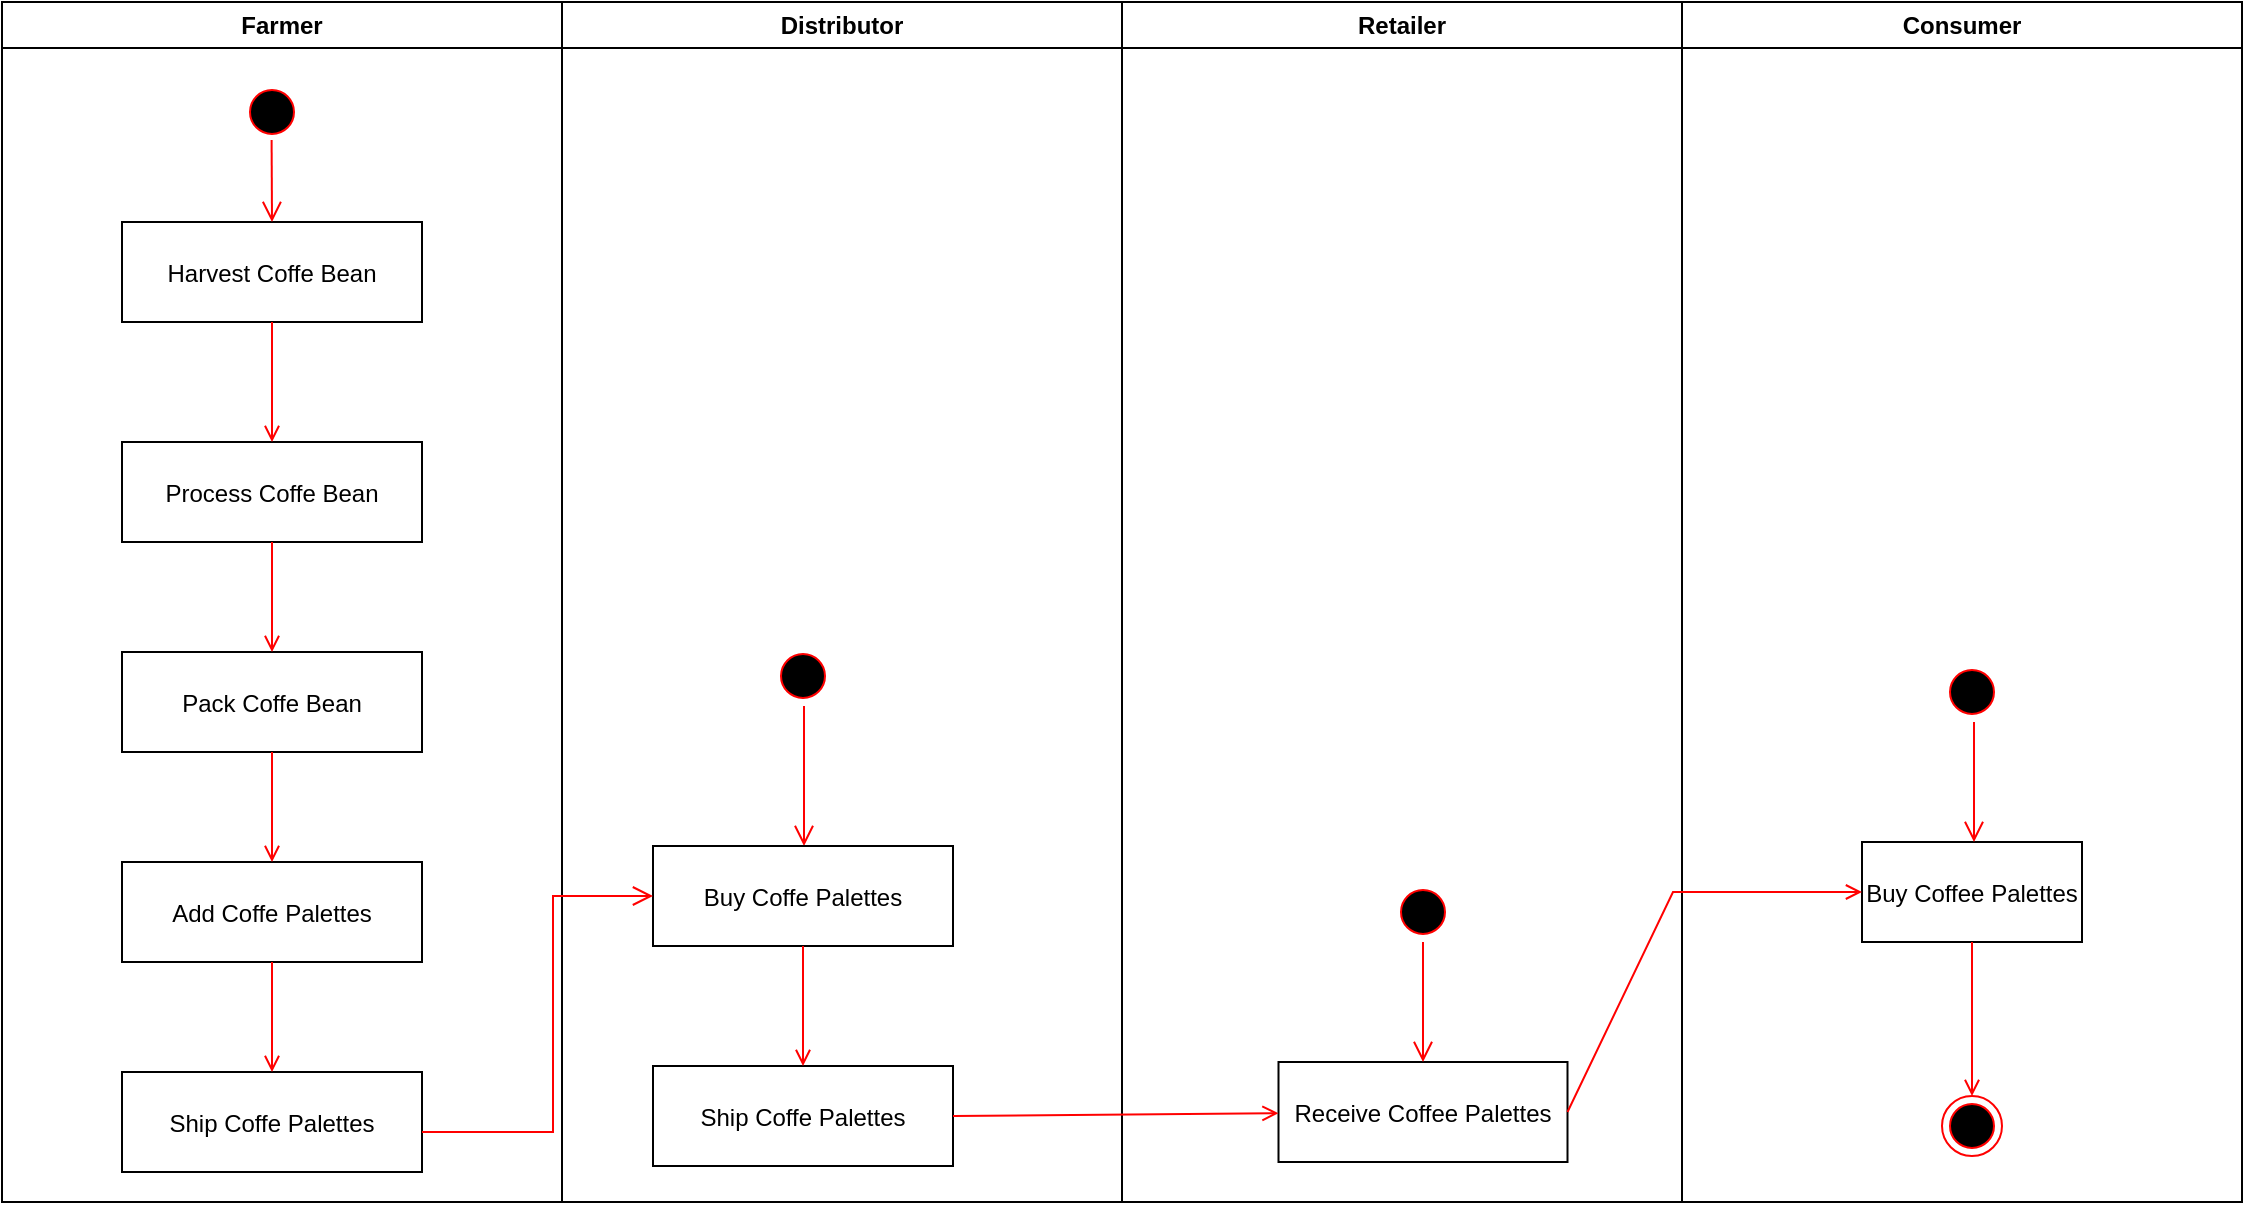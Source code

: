 <mxfile version="14.9.2"><diagram id="1ltktTmmBSuuqL2YGhKi" name="Page-1"><mxGraphModel dx="1152" dy="605" grid="1" gridSize="10" guides="1" tooltips="1" connect="1" arrows="1" fold="1" page="1" pageScale="1" pageWidth="850" pageHeight="1100" math="0" shadow="0"><root><mxCell id="0"/><mxCell id="1" parent="0"/><mxCell id="t6bazK0HS-B2LVpKFvDA-1" value="Farmer" style="swimlane;whiteSpace=wrap" parent="1" vertex="1"><mxGeometry x="260" y="260" width="280" height="600" as="geometry"/></mxCell><mxCell id="t6bazK0HS-B2LVpKFvDA-2" value="" style="ellipse;shape=startState;fillColor=#000000;strokeColor=#ff0000;" parent="t6bazK0HS-B2LVpKFvDA-1" vertex="1"><mxGeometry x="120" y="40" width="30" height="30" as="geometry"/></mxCell><mxCell id="t6bazK0HS-B2LVpKFvDA-3" value="Harvest Coffe Bean" style="" parent="t6bazK0HS-B2LVpKFvDA-1" vertex="1"><mxGeometry x="60" y="110" width="150" height="50" as="geometry"/></mxCell><mxCell id="t6bazK0HS-B2LVpKFvDA-4" value="Process Coffe Bean" style="" parent="t6bazK0HS-B2LVpKFvDA-1" vertex="1"><mxGeometry x="60" y="220" width="150" height="50" as="geometry"/></mxCell><mxCell id="t6bazK0HS-B2LVpKFvDA-5" value="" style="endArrow=open;strokeColor=#FF0000;endFill=1;rounded=0" parent="t6bazK0HS-B2LVpKFvDA-1" source="t6bazK0HS-B2LVpKFvDA-3" target="t6bazK0HS-B2LVpKFvDA-4" edge="1"><mxGeometry relative="1" as="geometry"/></mxCell><mxCell id="t6bazK0HS-B2LVpKFvDA-6" value="Pack Coffe Bean" style="" parent="t6bazK0HS-B2LVpKFvDA-1" vertex="1"><mxGeometry x="60" y="325" width="150" height="50" as="geometry"/></mxCell><mxCell id="t6bazK0HS-B2LVpKFvDA-7" value="" style="endArrow=open;strokeColor=#FF0000;endFill=1;rounded=0" parent="t6bazK0HS-B2LVpKFvDA-1" source="t6bazK0HS-B2LVpKFvDA-4" target="t6bazK0HS-B2LVpKFvDA-6" edge="1"><mxGeometry relative="1" as="geometry"/></mxCell><mxCell id="t6bazK0HS-B2LVpKFvDA-8" value="Add Coffe Palettes" style="" parent="t6bazK0HS-B2LVpKFvDA-1" vertex="1"><mxGeometry x="60" y="430" width="150" height="50" as="geometry"/></mxCell><mxCell id="t6bazK0HS-B2LVpKFvDA-9" value="" style="endArrow=open;strokeColor=#FF0000;endFill=1;rounded=0" parent="t6bazK0HS-B2LVpKFvDA-1" source="t6bazK0HS-B2LVpKFvDA-6" target="t6bazK0HS-B2LVpKFvDA-8" edge="1"><mxGeometry relative="1" as="geometry"><mxPoint x="145" y="280" as="sourcePoint"/><mxPoint x="145" y="335" as="targetPoint"/></mxGeometry></mxCell><mxCell id="t6bazK0HS-B2LVpKFvDA-10" value="Ship Coffe Palettes" style="" parent="t6bazK0HS-B2LVpKFvDA-1" vertex="1"><mxGeometry x="60" y="535" width="150" height="50" as="geometry"/></mxCell><mxCell id="t6bazK0HS-B2LVpKFvDA-11" value="" style="edgeStyle=elbowEdgeStyle;elbow=horizontal;verticalAlign=bottom;endArrow=open;endSize=8;strokeColor=#FF0000;endFill=1;rounded=0" parent="t6bazK0HS-B2LVpKFvDA-1" edge="1"><mxGeometry x="-45.2" y="-84" as="geometry"><mxPoint x="134.8" y="110" as="targetPoint"/><mxPoint x="134.8" y="68.955" as="sourcePoint"/></mxGeometry></mxCell><mxCell id="t6bazK0HS-B2LVpKFvDA-12" value="" style="endArrow=open;strokeColor=#FF0000;endFill=1;rounded=0" parent="t6bazK0HS-B2LVpKFvDA-1" source="t6bazK0HS-B2LVpKFvDA-8" target="t6bazK0HS-B2LVpKFvDA-10" edge="1"><mxGeometry relative="1" as="geometry"><mxPoint x="145" y="385" as="sourcePoint"/><mxPoint x="145" y="440" as="targetPoint"/></mxGeometry></mxCell><mxCell id="t6bazK0HS-B2LVpKFvDA-13" value="Distributor" style="swimlane;whiteSpace=wrap" parent="1" vertex="1"><mxGeometry x="540" y="260" width="280" height="600" as="geometry"/></mxCell><mxCell id="t6bazK0HS-B2LVpKFvDA-14" value="" style="ellipse;shape=startState;fillColor=#000000;strokeColor=#ff0000;" parent="t6bazK0HS-B2LVpKFvDA-13" vertex="1"><mxGeometry x="105.5" y="322" width="30" height="30" as="geometry"/></mxCell><mxCell id="t6bazK0HS-B2LVpKFvDA-15" value="" style="edgeStyle=elbowEdgeStyle;elbow=horizontal;verticalAlign=bottom;endArrow=open;endSize=8;strokeColor=#FF0000;endFill=1;rounded=0" parent="t6bazK0HS-B2LVpKFvDA-13" source="t6bazK0HS-B2LVpKFvDA-14" edge="1"><mxGeometry x="-349" y="184" as="geometry"><mxPoint x="121" y="422" as="targetPoint"/><Array as="points"><mxPoint x="121" y="392"/></Array></mxGeometry></mxCell><mxCell id="t6bazK0HS-B2LVpKFvDA-16" value="Buy Coffe Palettes" style="" parent="t6bazK0HS-B2LVpKFvDA-13" vertex="1"><mxGeometry x="45.5" y="422" width="150" height="50" as="geometry"/></mxCell><mxCell id="t6bazK0HS-B2LVpKFvDA-17" value="Ship Coffe Palettes" style="" parent="t6bazK0HS-B2LVpKFvDA-13" vertex="1"><mxGeometry x="45.5" y="532" width="150" height="50" as="geometry"/></mxCell><mxCell id="t6bazK0HS-B2LVpKFvDA-18" value="" style="endArrow=open;strokeColor=#FF0000;endFill=1;rounded=0;exitX=0.5;exitY=1;exitDx=0;exitDy=0;entryX=0.5;entryY=0;entryDx=0;entryDy=0;" parent="t6bazK0HS-B2LVpKFvDA-13" source="t6bazK0HS-B2LVpKFvDA-16" target="t6bazK0HS-B2LVpKFvDA-17" edge="1"><mxGeometry relative="1" as="geometry"><mxPoint x="-135" y="381" as="sourcePoint"/><mxPoint x="-135" y="436" as="targetPoint"/></mxGeometry></mxCell><mxCell id="t6bazK0HS-B2LVpKFvDA-19" value="Retailer" style="swimlane;whiteSpace=wrap" parent="1" vertex="1"><mxGeometry x="820" y="260" width="280" height="600" as="geometry"/></mxCell><mxCell id="t6bazK0HS-B2LVpKFvDA-20" value="Receive Coffee Palettes" style="" parent="t6bazK0HS-B2LVpKFvDA-19" vertex="1"><mxGeometry x="78.25" y="530" width="144.5" height="50" as="geometry"/></mxCell><mxCell id="t6bazK0HS-B2LVpKFvDA-21" value="" style="ellipse;shape=startState;fillColor=#000000;strokeColor=#ff0000;" parent="t6bazK0HS-B2LVpKFvDA-19" vertex="1"><mxGeometry x="135.5" y="440" width="30" height="30" as="geometry"/></mxCell><mxCell id="t6bazK0HS-B2LVpKFvDA-22" value="" style="edgeStyle=elbowEdgeStyle;elbow=horizontal;verticalAlign=bottom;endArrow=open;endSize=8;strokeColor=#FF0000;endFill=1;rounded=0" parent="t6bazK0HS-B2LVpKFvDA-19" source="t6bazK0HS-B2LVpKFvDA-21" edge="1" target="t6bazK0HS-B2LVpKFvDA-20"><mxGeometry x="-763.5" y="274" as="geometry"><mxPoint x="151" y="530" as="targetPoint"/><Array as="points"/></mxGeometry></mxCell><mxCell id="t6bazK0HS-B2LVpKFvDA-25" value="Consumer" style="swimlane;whiteSpace=wrap;startSize=23;" parent="1" vertex="1"><mxGeometry x="1100" y="260" width="280" height="600" as="geometry"/></mxCell><mxCell id="t6bazK0HS-B2LVpKFvDA-26" value="Buy Coffee Palettes" style="" parent="t6bazK0HS-B2LVpKFvDA-25" vertex="1"><mxGeometry x="90" y="420" width="110" height="50" as="geometry"/></mxCell><mxCell id="t6bazK0HS-B2LVpKFvDA-27" value="" style="ellipse;shape=endState;fillColor=#000000;strokeColor=#ff0000" parent="t6bazK0HS-B2LVpKFvDA-25" vertex="1"><mxGeometry x="130" y="547" width="30" height="30" as="geometry"/></mxCell><mxCell id="t6bazK0HS-B2LVpKFvDA-28" value="" style="endArrow=open;strokeColor=#FF0000;endFill=1;rounded=0" parent="t6bazK0HS-B2LVpKFvDA-25" source="t6bazK0HS-B2LVpKFvDA-26" target="t6bazK0HS-B2LVpKFvDA-27" edge="1"><mxGeometry relative="1" as="geometry"/></mxCell><mxCell id="t6bazK0HS-B2LVpKFvDA-29" value="" style="ellipse;shape=startState;fillColor=#000000;strokeColor=#ff0000;" parent="t6bazK0HS-B2LVpKFvDA-25" vertex="1"><mxGeometry x="130" y="330" width="30" height="30" as="geometry"/></mxCell><mxCell id="t6bazK0HS-B2LVpKFvDA-30" value="" style="edgeStyle=elbowEdgeStyle;elbow=horizontal;verticalAlign=bottom;endArrow=open;endSize=8;strokeColor=#FF0000;endFill=1;rounded=0" parent="t6bazK0HS-B2LVpKFvDA-25" source="t6bazK0HS-B2LVpKFvDA-29" edge="1"><mxGeometry x="-1493.5" y="-42" as="geometry"><mxPoint x="145.5" y="420" as="targetPoint"/><Array as="points"><mxPoint x="146" y="390"/><mxPoint x="145.5" y="422"/></Array></mxGeometry></mxCell><mxCell id="t6bazK0HS-B2LVpKFvDA-31" value="" style="edgeStyle=elbowEdgeStyle;elbow=horizontal;verticalAlign=bottom;endArrow=open;endSize=8;strokeColor=#FF0000;endFill=1;rounded=0;entryX=0;entryY=0.5;entryDx=0;entryDy=0;" parent="1" source="t6bazK0HS-B2LVpKFvDA-10" target="t6bazK0HS-B2LVpKFvDA-16" edge="1"><mxGeometry x="-243.5" y="444" as="geometry"><mxPoint x="671" y="810.0" as="targetPoint"/><mxPoint x="671" y="739.992" as="sourcePoint"/><Array as="points"><mxPoint x="535.5" y="825"/></Array></mxGeometry></mxCell><mxCell id="t6bazK0HS-B2LVpKFvDA-32" value="" style="edgeStyle=none;strokeColor=#FF0000;endArrow=open;endFill=1;rounded=0;exitX=1;exitY=0.5;exitDx=0;exitDy=0;" parent="1" source="t6bazK0HS-B2LVpKFvDA-17" target="t6bazK0HS-B2LVpKFvDA-20" edge="1"><mxGeometry width="100" height="100" relative="1" as="geometry"><mxPoint x="790" y="697.5" as="sourcePoint"/><mxPoint x="910" y="697.5" as="targetPoint"/><Array as="points"/></mxGeometry></mxCell><mxCell id="t6bazK0HS-B2LVpKFvDA-33" value="" style="edgeStyle=none;strokeColor=#FF0000;endArrow=open;endFill=1;rounded=0;exitX=1;exitY=0.5;exitDx=0;exitDy=0;" parent="1" source="t6bazK0HS-B2LVpKFvDA-20" target="t6bazK0HS-B2LVpKFvDA-26" edge="1"><mxGeometry width="100" height="100" relative="1" as="geometry"><mxPoint x="1042.75" y="815" as="sourcePoint"/><mxPoint x="1190" y="697.5" as="targetPoint"/><Array as="points"><mxPoint x="1095.5" y="705"/></Array></mxGeometry></mxCell></root></mxGraphModel></diagram></mxfile>